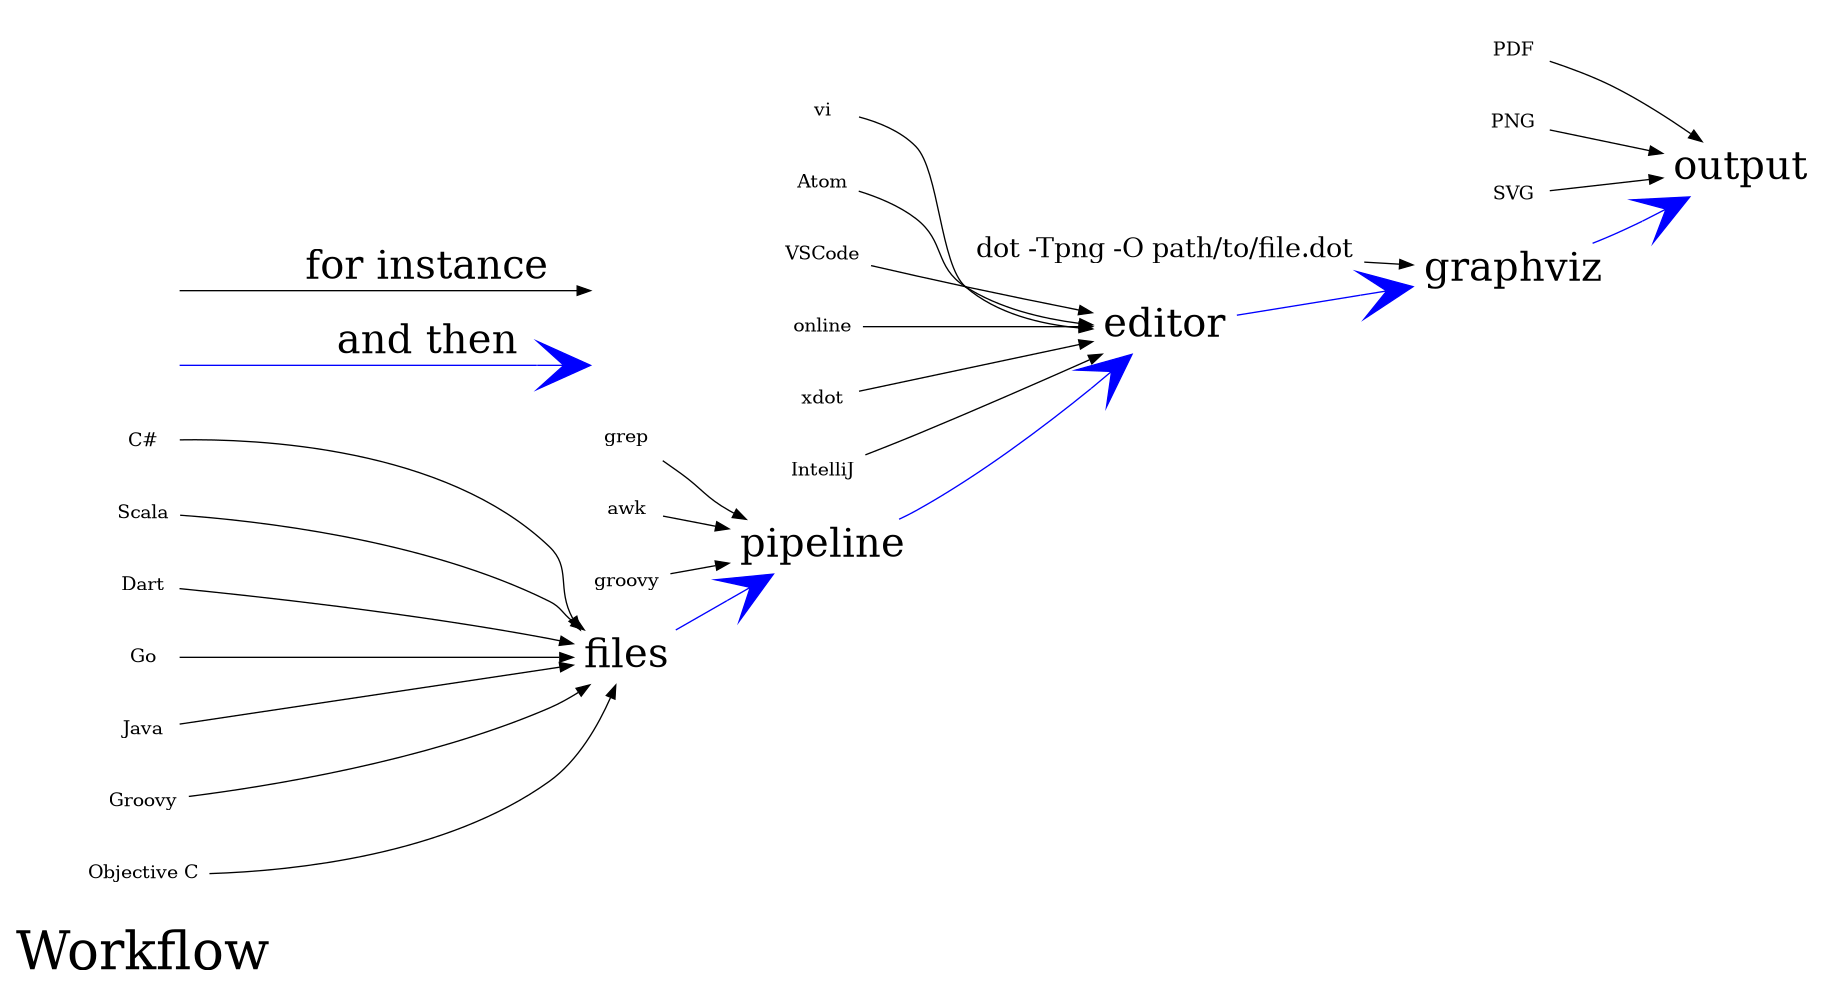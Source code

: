 @startuml
digraph G {

rankdir=LR
"Workflow"[shape=none fontsize=40]

files -> pipeline -> editor -> graphviz -> output [color=blue arrowsize=4 arrowhead=vee]

before [shape=none label=""]
after [shape=none label=""]
before->after [label="and then" fontsize=30 color=blue arrowsize=4 arrowhead=vee]

files [shape=none fontsize=30]
pipeline [shape=none fontsize=30]
graphviz [shape=none fontsize=30]
editor [shape=none fontsize=30]
output [shape=none fontsize=30]

"C#" -> files
"Scala" -> files
"Dart" -> files
"Go" -> files
"Java" -> files
"Groovy" -> files
"Objective C" -> files

 grep-> pipeline
 awk-> pipeline
 groovy-> pipeline

 vi->editor
 Atom->editor
 VSCode->editor
 online->editor
 xdot->editor
 IntelliJ->editor

 PDF->output
 PNG->output
 SVG->output

 member [shape=none label=""]
 set [shape=none label=""]
 member->set [label="for instance" fontsize=30]

 subgraph cluster_languages {
   style="invis"
   "C#" [shape=none]
   "Scala" [shape=none]
   "Dart" [shape=none]
   "Go" [shape=none]
   "Java" [shape=none]
   "Groovy" [shape=none]
   "Objective C" [shape=none]
 }

 subgraph cluster_pipeline {
   style="invis"
   grep [shape=none]
    awk [shape=none]
   groovy [shape=none]
 }

subgraph cluster_editor {
 style="invis"
 IntelliJ [shape=none]
 Atom     [shape=none]
 VSCode   [shape=none]
 vi       [shape=none]
 online   [shape=none]
 xdot     [shape=none]
}

 subgraph cluster_output {
   style="invis"
   PDF [shape=none]
   PNG [shape=none]
   SVG [shape=none]
 }

 tldr -> graphviz
 tldr [shape=none fontsize=20 label="dot -Tpng -O path/to/file.dot"]
}

@enduml

